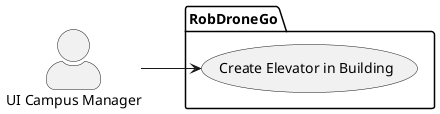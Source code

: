 @startuml
left to right direction

skinparam actorStyle awesome

actor "UI Campus Manager" as CM


package  RobDroneGo  {
  
  usecase "Create Elevator in Building" as UC13
  
}

CM --> UC13

@enduml
